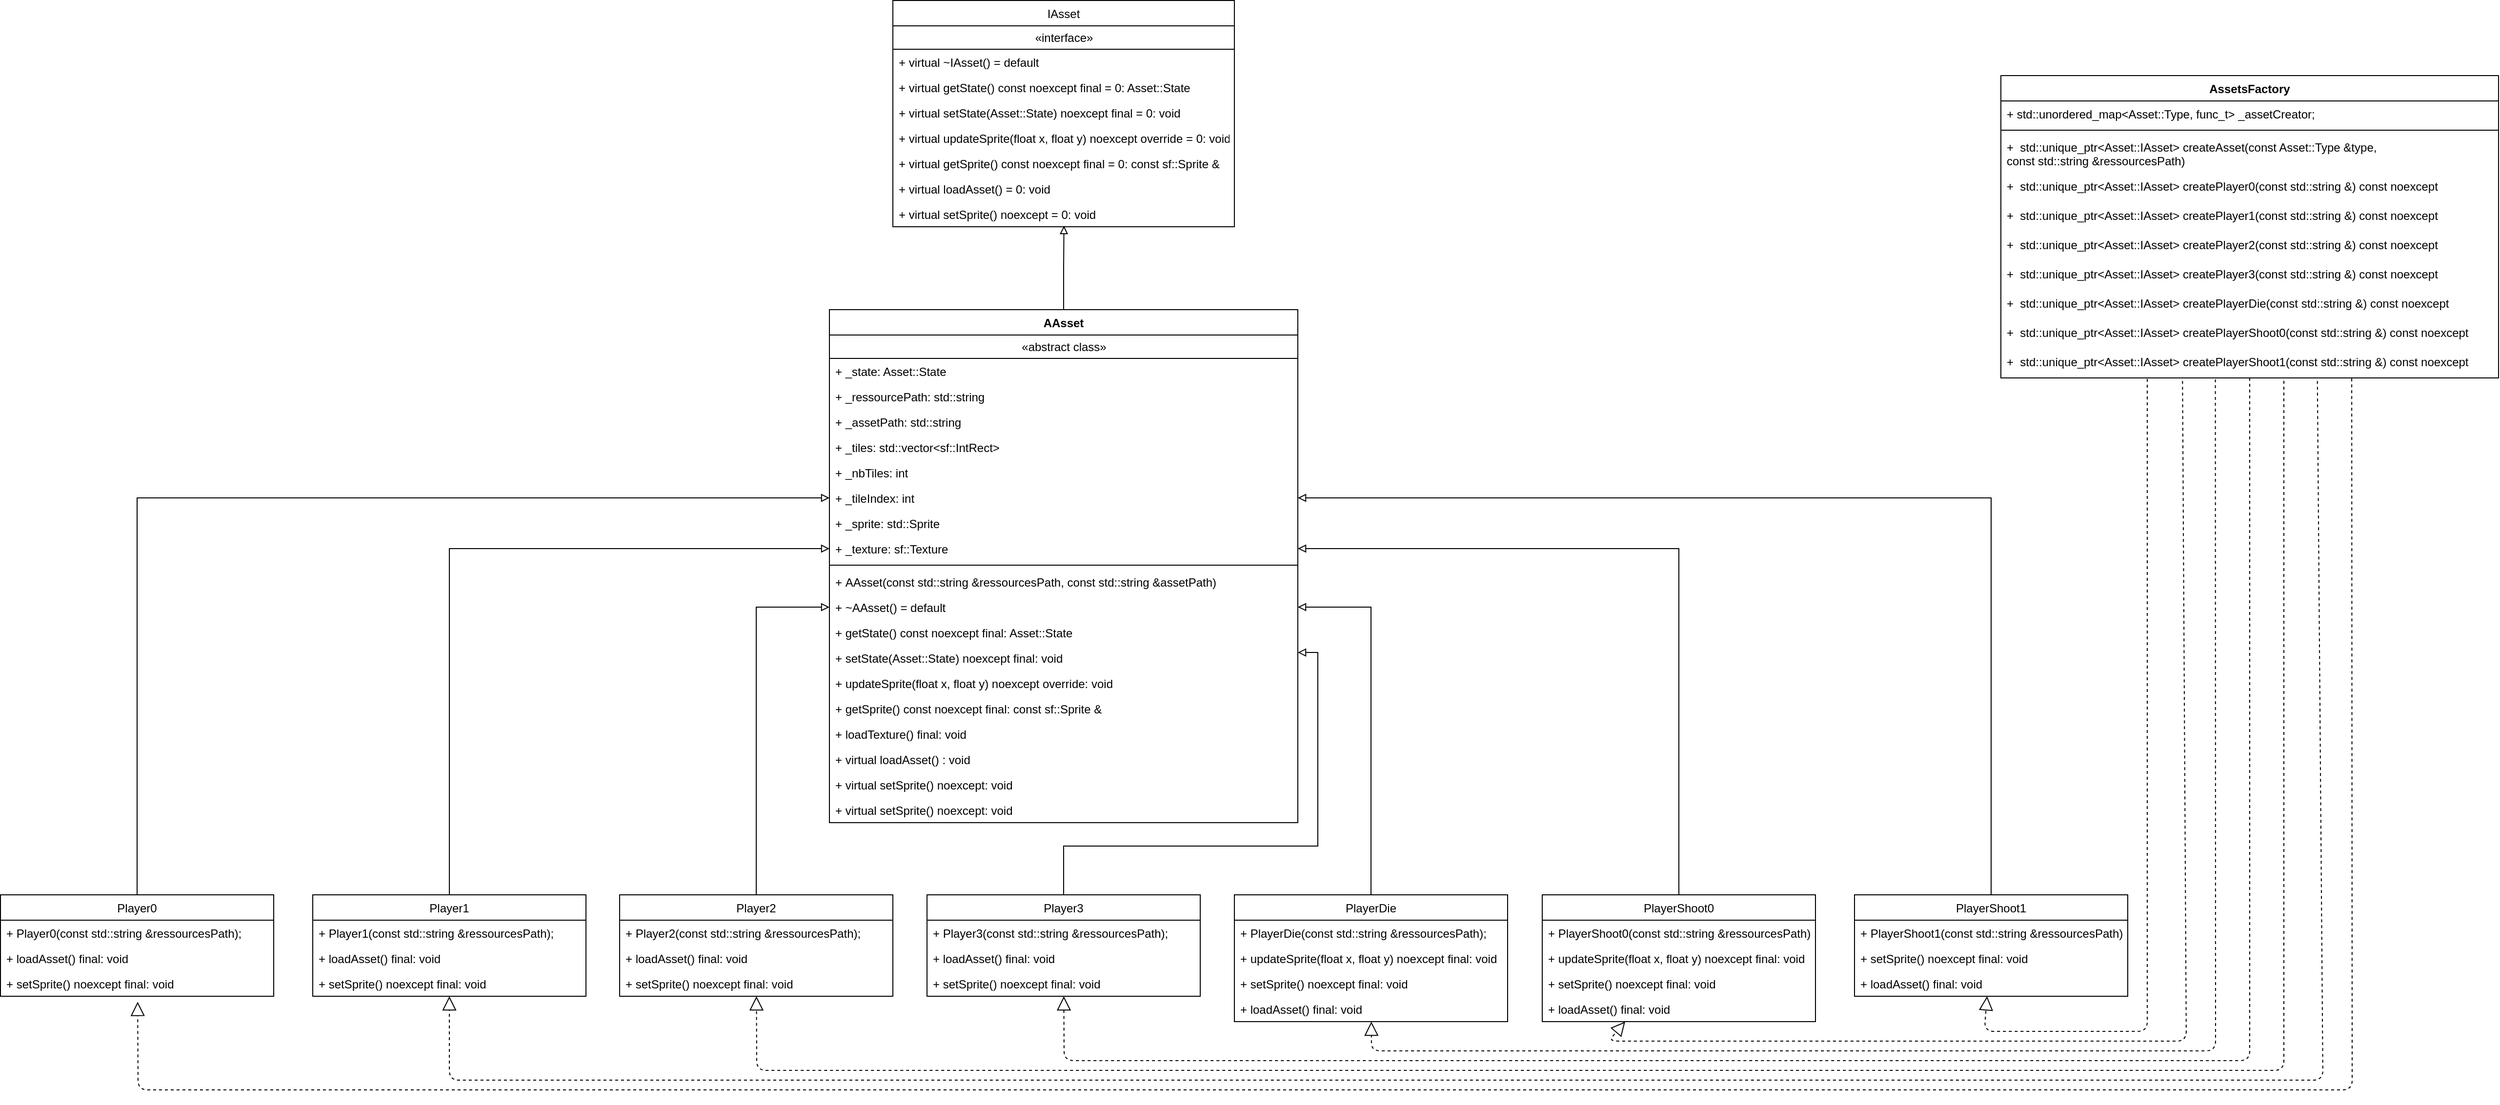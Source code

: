 <mxfile version="12.3.3" type="device" pages="1"><diagram id="gTVXJEyxwlSu2Ftc0sU1" name="Page-1"><mxGraphModel dx="4969" dy="1938" grid="1" gridSize="10" guides="1" tooltips="1" connect="1" arrows="1" fold="1" page="1" pageScale="1" pageWidth="827" pageHeight="1169" math="0" shadow="0"><root><mxCell id="0"/><mxCell id="1" parent="0"/><mxCell id="qdEnnWRHRlEJIzpAlUdT-1" value="AssetsFactory" style="swimlane;fontStyle=1;align=center;verticalAlign=top;childLayout=stackLayout;horizontal=1;startSize=26;horizontalStack=0;resizeParent=1;resizeParentMax=0;resizeLast=0;collapsible=1;marginBottom=0;" vertex="1" parent="1"><mxGeometry x="808.5" y="101.5" width="510" height="310" as="geometry"/></mxCell><mxCell id="qdEnnWRHRlEJIzpAlUdT-2" value="+ std::unordered_map&lt;Asset::Type, func_t&gt; _assetCreator;" style="text;strokeColor=none;fillColor=none;align=left;verticalAlign=top;spacingLeft=4;spacingRight=4;overflow=hidden;rotatable=0;points=[[0,0.5],[1,0.5]];portConstraint=eastwest;" vertex="1" parent="qdEnnWRHRlEJIzpAlUdT-1"><mxGeometry y="26" width="510" height="26" as="geometry"/></mxCell><mxCell id="qdEnnWRHRlEJIzpAlUdT-3" value="" style="line;strokeWidth=1;fillColor=none;align=left;verticalAlign=middle;spacingTop=-1;spacingLeft=3;spacingRight=3;rotatable=0;labelPosition=right;points=[];portConstraint=eastwest;" vertex="1" parent="qdEnnWRHRlEJIzpAlUdT-1"><mxGeometry y="52" width="510" height="8" as="geometry"/></mxCell><mxCell id="qdEnnWRHRlEJIzpAlUdT-4" value="+  std::unique_ptr&lt;Asset::IAsset&gt; createAsset(const Asset::Type &amp;type,&#10;const std::string &amp;ressourcesPath)" style="text;strokeColor=none;fillColor=none;align=left;verticalAlign=top;spacingLeft=4;spacingRight=4;overflow=hidden;rotatable=0;points=[[0,0.5],[1,0.5]];portConstraint=eastwest;" vertex="1" parent="qdEnnWRHRlEJIzpAlUdT-1"><mxGeometry y="60" width="510" height="40" as="geometry"/></mxCell><mxCell id="qdEnnWRHRlEJIzpAlUdT-5" value="+  std::unique_ptr&lt;Asset::IAsset&gt; createPlayer0(const std::string &amp;) const noexcept&#10;" style="text;strokeColor=none;fillColor=none;align=left;verticalAlign=top;spacingLeft=4;spacingRight=4;overflow=hidden;rotatable=0;points=[[0,0.5],[1,0.5]];portConstraint=eastwest;" vertex="1" parent="qdEnnWRHRlEJIzpAlUdT-1"><mxGeometry y="100" width="510" height="30" as="geometry"/></mxCell><mxCell id="qdEnnWRHRlEJIzpAlUdT-7" value="+  std::unique_ptr&lt;Asset::IAsset&gt; createPlayer1(const std::string &amp;) const noexcept" style="text;strokeColor=none;fillColor=none;align=left;verticalAlign=top;spacingLeft=4;spacingRight=4;overflow=hidden;rotatable=0;points=[[0,0.5],[1,0.5]];portConstraint=eastwest;" vertex="1" parent="qdEnnWRHRlEJIzpAlUdT-1"><mxGeometry y="130" width="510" height="30" as="geometry"/></mxCell><mxCell id="qdEnnWRHRlEJIzpAlUdT-8" value="+  std::unique_ptr&lt;Asset::IAsset&gt; createPlayer2(const std::string &amp;) const noexcept" style="text;strokeColor=none;fillColor=none;align=left;verticalAlign=top;spacingLeft=4;spacingRight=4;overflow=hidden;rotatable=0;points=[[0,0.5],[1,0.5]];portConstraint=eastwest;" vertex="1" parent="qdEnnWRHRlEJIzpAlUdT-1"><mxGeometry y="160" width="510" height="30" as="geometry"/></mxCell><mxCell id="qdEnnWRHRlEJIzpAlUdT-9" value="+  std::unique_ptr&lt;Asset::IAsset&gt; createPlayer3(const std::string &amp;) const noexcept" style="text;strokeColor=none;fillColor=none;align=left;verticalAlign=top;spacingLeft=4;spacingRight=4;overflow=hidden;rotatable=0;points=[[0,0.5],[1,0.5]];portConstraint=eastwest;" vertex="1" parent="qdEnnWRHRlEJIzpAlUdT-1"><mxGeometry y="190" width="510" height="30" as="geometry"/></mxCell><mxCell id="qdEnnWRHRlEJIzpAlUdT-10" value="+  std::unique_ptr&lt;Asset::IAsset&gt; createPlayerDie(const std::string &amp;) const noexcept" style="text;strokeColor=none;fillColor=none;align=left;verticalAlign=top;spacingLeft=4;spacingRight=4;overflow=hidden;rotatable=0;points=[[0,0.5],[1,0.5]];portConstraint=eastwest;" vertex="1" parent="qdEnnWRHRlEJIzpAlUdT-1"><mxGeometry y="220" width="510" height="30" as="geometry"/></mxCell><mxCell id="qdEnnWRHRlEJIzpAlUdT-11" value="+  std::unique_ptr&lt;Asset::IAsset&gt; createPlayerShoot0(const std::string &amp;) const noexcept" style="text;strokeColor=none;fillColor=none;align=left;verticalAlign=top;spacingLeft=4;spacingRight=4;overflow=hidden;rotatable=0;points=[[0,0.5],[1,0.5]];portConstraint=eastwest;" vertex="1" parent="qdEnnWRHRlEJIzpAlUdT-1"><mxGeometry y="250" width="510" height="30" as="geometry"/></mxCell><mxCell id="qdEnnWRHRlEJIzpAlUdT-12" value="+  std::unique_ptr&lt;Asset::IAsset&gt; createPlayerShoot1(const std::string &amp;) const noexcept" style="text;strokeColor=none;fillColor=none;align=left;verticalAlign=top;spacingLeft=4;spacingRight=4;overflow=hidden;rotatable=0;points=[[0,0.5],[1,0.5]];portConstraint=eastwest;" vertex="1" parent="qdEnnWRHRlEJIzpAlUdT-1"><mxGeometry y="280" width="510" height="30" as="geometry"/></mxCell><mxCell id="qdEnnWRHRlEJIzpAlUdT-95" style="edgeStyle=orthogonalEdgeStyle;rounded=0;orthogonalLoop=1;jettySize=auto;html=1;exitX=0.5;exitY=0;exitDx=0;exitDy=0;endArrow=block;endFill=0;entryX=0.501;entryY=0.962;entryDx=0;entryDy=0;entryPerimeter=0;" edge="1" parent="1" source="qdEnnWRHRlEJIzpAlUdT-14" target="qdEnnWRHRlEJIzpAlUdT-44"><mxGeometry relative="1" as="geometry"><mxPoint x="-151.5" y="281.5" as="targetPoint"/></mxGeometry></mxCell><mxCell id="qdEnnWRHRlEJIzpAlUdT-14" value="AAsset" style="swimlane;fontStyle=1;align=center;verticalAlign=top;childLayout=stackLayout;horizontal=1;startSize=26;horizontalStack=0;resizeParent=1;resizeParentMax=0;resizeLast=0;collapsible=1;marginBottom=0;" vertex="1" parent="1"><mxGeometry x="-392" y="341.5" width="480" height="526" as="geometry"/></mxCell><mxCell id="qdEnnWRHRlEJIzpAlUdT-78" value="«abstract class»" style="html=1;" vertex="1" parent="qdEnnWRHRlEJIzpAlUdT-14"><mxGeometry y="26" width="480" height="24" as="geometry"/></mxCell><mxCell id="qdEnnWRHRlEJIzpAlUdT-15" value="+ _state: Asset::State" style="text;strokeColor=none;fillColor=none;align=left;verticalAlign=top;spacingLeft=4;spacingRight=4;overflow=hidden;rotatable=0;points=[[0,0.5],[1,0.5]];portConstraint=eastwest;" vertex="1" parent="qdEnnWRHRlEJIzpAlUdT-14"><mxGeometry y="50" width="480" height="26" as="geometry"/></mxCell><mxCell id="qdEnnWRHRlEJIzpAlUdT-20" value="+ _ressourcePath: std::string" style="text;strokeColor=none;fillColor=none;align=left;verticalAlign=top;spacingLeft=4;spacingRight=4;overflow=hidden;rotatable=0;points=[[0,0.5],[1,0.5]];portConstraint=eastwest;" vertex="1" parent="qdEnnWRHRlEJIzpAlUdT-14"><mxGeometry y="76" width="480" height="26" as="geometry"/></mxCell><mxCell id="qdEnnWRHRlEJIzpAlUdT-18" value="+ _assetPath: std::string" style="text;strokeColor=none;fillColor=none;align=left;verticalAlign=top;spacingLeft=4;spacingRight=4;overflow=hidden;rotatable=0;points=[[0,0.5],[1,0.5]];portConstraint=eastwest;" vertex="1" parent="qdEnnWRHRlEJIzpAlUdT-14"><mxGeometry y="102" width="480" height="26" as="geometry"/></mxCell><mxCell id="qdEnnWRHRlEJIzpAlUdT-31" value="+ _tiles: std::vector&lt;sf::IntRect&gt;" style="text;strokeColor=none;fillColor=none;align=left;verticalAlign=top;spacingLeft=4;spacingRight=4;overflow=hidden;rotatable=0;points=[[0,0.5],[1,0.5]];portConstraint=eastwest;" vertex="1" parent="qdEnnWRHRlEJIzpAlUdT-14"><mxGeometry y="128" width="480" height="26" as="geometry"/></mxCell><mxCell id="qdEnnWRHRlEJIzpAlUdT-28" value="+ _nbTiles: int" style="text;strokeColor=none;fillColor=none;align=left;verticalAlign=top;spacingLeft=4;spacingRight=4;overflow=hidden;rotatable=0;points=[[0,0.5],[1,0.5]];portConstraint=eastwest;" vertex="1" parent="qdEnnWRHRlEJIzpAlUdT-14"><mxGeometry y="154" width="480" height="26" as="geometry"/></mxCell><mxCell id="qdEnnWRHRlEJIzpAlUdT-32" value="+ _tileIndex: int" style="text;strokeColor=none;fillColor=none;align=left;verticalAlign=top;spacingLeft=4;spacingRight=4;overflow=hidden;rotatable=0;points=[[0,0.5],[1,0.5]];portConstraint=eastwest;" vertex="1" parent="qdEnnWRHRlEJIzpAlUdT-14"><mxGeometry y="180" width="480" height="26" as="geometry"/></mxCell><mxCell id="qdEnnWRHRlEJIzpAlUdT-30" value="+ _sprite: std::Sprite" style="text;strokeColor=none;fillColor=none;align=left;verticalAlign=top;spacingLeft=4;spacingRight=4;overflow=hidden;rotatable=0;points=[[0,0.5],[1,0.5]];portConstraint=eastwest;" vertex="1" parent="qdEnnWRHRlEJIzpAlUdT-14"><mxGeometry y="206" width="480" height="26" as="geometry"/></mxCell><mxCell id="qdEnnWRHRlEJIzpAlUdT-29" value="+ _texture: sf::Texture" style="text;strokeColor=none;fillColor=none;align=left;verticalAlign=top;spacingLeft=4;spacingRight=4;overflow=hidden;rotatable=0;points=[[0,0.5],[1,0.5]];portConstraint=eastwest;" vertex="1" parent="qdEnnWRHRlEJIzpAlUdT-14"><mxGeometry y="232" width="480" height="26" as="geometry"/></mxCell><mxCell id="qdEnnWRHRlEJIzpAlUdT-16" value="" style="line;strokeWidth=1;fillColor=none;align=left;verticalAlign=middle;spacingTop=-1;spacingLeft=3;spacingRight=3;rotatable=0;labelPosition=right;points=[];portConstraint=eastwest;" vertex="1" parent="qdEnnWRHRlEJIzpAlUdT-14"><mxGeometry y="258" width="480" height="8" as="geometry"/></mxCell><mxCell id="qdEnnWRHRlEJIzpAlUdT-17" value="+ AAsset(const std::string &amp;ressourcesPath, const std::string &amp;assetPath)&#10;&#10;" style="text;strokeColor=none;fillColor=none;align=left;verticalAlign=top;spacingLeft=4;spacingRight=4;overflow=hidden;rotatable=0;points=[[0,0.5],[1,0.5]];portConstraint=eastwest;" vertex="1" parent="qdEnnWRHRlEJIzpAlUdT-14"><mxGeometry y="266" width="480" height="26" as="geometry"/></mxCell><mxCell id="qdEnnWRHRlEJIzpAlUdT-37" value="+ ~AAsset() = default&#10;" style="text;strokeColor=none;fillColor=none;align=left;verticalAlign=top;spacingLeft=4;spacingRight=4;overflow=hidden;rotatable=0;points=[[0,0.5],[1,0.5]];portConstraint=eastwest;" vertex="1" parent="qdEnnWRHRlEJIzpAlUdT-14"><mxGeometry y="292" width="480" height="26" as="geometry"/></mxCell><mxCell id="qdEnnWRHRlEJIzpAlUdT-21" value="+ getState() const noexcept final: Asset::State" style="text;strokeColor=none;fillColor=none;align=left;verticalAlign=top;spacingLeft=4;spacingRight=4;overflow=hidden;rotatable=0;points=[[0,0.5],[1,0.5]];portConstraint=eastwest;" vertex="1" parent="qdEnnWRHRlEJIzpAlUdT-14"><mxGeometry y="318" width="480" height="26" as="geometry"/></mxCell><mxCell id="qdEnnWRHRlEJIzpAlUdT-22" value="+ setState(Asset::State) noexcept final: void" style="text;strokeColor=none;fillColor=none;align=left;verticalAlign=top;spacingLeft=4;spacingRight=4;overflow=hidden;rotatable=0;points=[[0,0.5],[1,0.5]];portConstraint=eastwest;" vertex="1" parent="qdEnnWRHRlEJIzpAlUdT-14"><mxGeometry y="344" width="480" height="26" as="geometry"/></mxCell><mxCell id="qdEnnWRHRlEJIzpAlUdT-23" value="+ updateSprite(float x, float y) noexcept override: void" style="text;strokeColor=none;fillColor=none;align=left;verticalAlign=top;spacingLeft=4;spacingRight=4;overflow=hidden;rotatable=0;points=[[0,0.5],[1,0.5]];portConstraint=eastwest;" vertex="1" parent="qdEnnWRHRlEJIzpAlUdT-14"><mxGeometry y="370" width="480" height="26" as="geometry"/></mxCell><mxCell id="qdEnnWRHRlEJIzpAlUdT-24" value="+ getSprite() const noexcept final: const sf::Sprite &amp;" style="text;strokeColor=none;fillColor=none;align=left;verticalAlign=top;spacingLeft=4;spacingRight=4;overflow=hidden;rotatable=0;points=[[0,0.5],[1,0.5]];portConstraint=eastwest;" vertex="1" parent="qdEnnWRHRlEJIzpAlUdT-14"><mxGeometry y="396" width="480" height="26" as="geometry"/></mxCell><mxCell id="qdEnnWRHRlEJIzpAlUdT-25" value="+ loadTexture() final: void" style="text;strokeColor=none;fillColor=none;align=left;verticalAlign=top;spacingLeft=4;spacingRight=4;overflow=hidden;rotatable=0;points=[[0,0.5],[1,0.5]];portConstraint=eastwest;" vertex="1" parent="qdEnnWRHRlEJIzpAlUdT-14"><mxGeometry y="422" width="480" height="26" as="geometry"/></mxCell><mxCell id="qdEnnWRHRlEJIzpAlUdT-26" value="+ virtual loadAsset() : void" style="text;strokeColor=none;fillColor=none;align=left;verticalAlign=top;spacingLeft=4;spacingRight=4;overflow=hidden;rotatable=0;points=[[0,0.5],[1,0.5]];portConstraint=eastwest;" vertex="1" parent="qdEnnWRHRlEJIzpAlUdT-14"><mxGeometry y="448" width="480" height="26" as="geometry"/></mxCell><mxCell id="qdEnnWRHRlEJIzpAlUdT-27" value="+ virtual setSprite() noexcept: void" style="text;strokeColor=none;fillColor=none;align=left;verticalAlign=top;spacingLeft=4;spacingRight=4;overflow=hidden;rotatable=0;points=[[0,0.5],[1,0.5]];portConstraint=eastwest;" vertex="1" parent="qdEnnWRHRlEJIzpAlUdT-14"><mxGeometry y="474" width="480" height="26" as="geometry"/></mxCell><mxCell id="qdEnnWRHRlEJIzpAlUdT-106" value="+ virtual setSprite() noexcept: void" style="text;strokeColor=none;fillColor=none;align=left;verticalAlign=top;spacingLeft=4;spacingRight=4;overflow=hidden;rotatable=0;points=[[0,0.5],[1,0.5]];portConstraint=eastwest;" vertex="1" parent="qdEnnWRHRlEJIzpAlUdT-14"><mxGeometry y="500" width="480" height="26" as="geometry"/></mxCell><mxCell id="qdEnnWRHRlEJIzpAlUdT-33" value="IAsset" style="swimlane;fontStyle=0;childLayout=stackLayout;horizontal=1;startSize=26;fillColor=none;horizontalStack=0;resizeParent=1;resizeParentMax=0;resizeLast=0;collapsible=1;marginBottom=0;" vertex="1" parent="1"><mxGeometry x="-327" y="24.5" width="350" height="232" as="geometry"/></mxCell><mxCell id="qdEnnWRHRlEJIzpAlUdT-13" value="«interface»" style="html=1;" vertex="1" parent="qdEnnWRHRlEJIzpAlUdT-33"><mxGeometry y="26" width="350" height="24" as="geometry"/></mxCell><mxCell id="qdEnnWRHRlEJIzpAlUdT-38" value="+ virtual ~IAsset() = default&#10;" style="text;strokeColor=none;fillColor=none;align=left;verticalAlign=top;spacingLeft=4;spacingRight=4;overflow=hidden;rotatable=0;points=[[0,0.5],[1,0.5]];portConstraint=eastwest;" vertex="1" parent="qdEnnWRHRlEJIzpAlUdT-33"><mxGeometry y="50" width="350" height="26" as="geometry"/></mxCell><mxCell id="qdEnnWRHRlEJIzpAlUdT-39" value="+ virtual getState() const noexcept final = 0: Asset::State" style="text;strokeColor=none;fillColor=none;align=left;verticalAlign=top;spacingLeft=4;spacingRight=4;overflow=hidden;rotatable=0;points=[[0,0.5],[1,0.5]];portConstraint=eastwest;" vertex="1" parent="qdEnnWRHRlEJIzpAlUdT-33"><mxGeometry y="76" width="350" height="26" as="geometry"/></mxCell><mxCell id="qdEnnWRHRlEJIzpAlUdT-40" value="+ virtual setState(Asset::State) noexcept final = 0: void" style="text;strokeColor=none;fillColor=none;align=left;verticalAlign=top;spacingLeft=4;spacingRight=4;overflow=hidden;rotatable=0;points=[[0,0.5],[1,0.5]];portConstraint=eastwest;" vertex="1" parent="qdEnnWRHRlEJIzpAlUdT-33"><mxGeometry y="102" width="350" height="26" as="geometry"/></mxCell><mxCell id="qdEnnWRHRlEJIzpAlUdT-41" value="+ virtual updateSprite(float x, float y) noexcept override = 0: void" style="text;strokeColor=none;fillColor=none;align=left;verticalAlign=top;spacingLeft=4;spacingRight=4;overflow=hidden;rotatable=0;points=[[0,0.5],[1,0.5]];portConstraint=eastwest;" vertex="1" parent="qdEnnWRHRlEJIzpAlUdT-33"><mxGeometry y="128" width="350" height="26" as="geometry"/></mxCell><mxCell id="qdEnnWRHRlEJIzpAlUdT-42" value="+ virtual getSprite() const noexcept final = 0: const sf::Sprite &amp;" style="text;strokeColor=none;fillColor=none;align=left;verticalAlign=top;spacingLeft=4;spacingRight=4;overflow=hidden;rotatable=0;points=[[0,0.5],[1,0.5]];portConstraint=eastwest;" vertex="1" parent="qdEnnWRHRlEJIzpAlUdT-33"><mxGeometry y="154" width="350" height="26" as="geometry"/></mxCell><mxCell id="qdEnnWRHRlEJIzpAlUdT-43" value="+ virtual loadAsset() = 0: void" style="text;strokeColor=none;fillColor=none;align=left;verticalAlign=top;spacingLeft=4;spacingRight=4;overflow=hidden;rotatable=0;points=[[0,0.5],[1,0.5]];portConstraint=eastwest;" vertex="1" parent="qdEnnWRHRlEJIzpAlUdT-33"><mxGeometry y="180" width="350" height="26" as="geometry"/></mxCell><mxCell id="qdEnnWRHRlEJIzpAlUdT-44" value="+ virtual setSprite() noexcept = 0: void" style="text;strokeColor=none;fillColor=none;align=left;verticalAlign=top;spacingLeft=4;spacingRight=4;overflow=hidden;rotatable=0;points=[[0,0.5],[1,0.5]];portConstraint=eastwest;" vertex="1" parent="qdEnnWRHRlEJIzpAlUdT-33"><mxGeometry y="206" width="350" height="26" as="geometry"/></mxCell><mxCell id="qdEnnWRHRlEJIzpAlUdT-102" style="edgeStyle=orthogonalEdgeStyle;rounded=0;orthogonalLoop=1;jettySize=auto;html=1;exitX=0.5;exitY=0;exitDx=0;exitDy=0;entryX=0;entryY=0.5;entryDx=0;entryDy=0;endArrow=block;endFill=0;" edge="1" parent="1" source="qdEnnWRHRlEJIzpAlUdT-45" target="qdEnnWRHRlEJIzpAlUdT-32"><mxGeometry relative="1" as="geometry"/></mxCell><mxCell id="qdEnnWRHRlEJIzpAlUdT-45" value="Player0" style="swimlane;fontStyle=0;childLayout=stackLayout;horizontal=1;startSize=26;fillColor=none;horizontalStack=0;resizeParent=1;resizeParentMax=0;resizeLast=0;collapsible=1;marginBottom=0;" vertex="1" parent="1"><mxGeometry x="-1241.5" y="941.5" width="280" height="104" as="geometry"/></mxCell><mxCell id="qdEnnWRHRlEJIzpAlUdT-46" value="+ Player0(const std::string &amp;ressourcesPath);" style="text;strokeColor=none;fillColor=none;align=left;verticalAlign=top;spacingLeft=4;spacingRight=4;overflow=hidden;rotatable=0;points=[[0,0.5],[1,0.5]];portConstraint=eastwest;" vertex="1" parent="qdEnnWRHRlEJIzpAlUdT-45"><mxGeometry y="26" width="280" height="26" as="geometry"/></mxCell><mxCell id="qdEnnWRHRlEJIzpAlUdT-49" value="+ loadAsset() final: void" style="text;strokeColor=none;fillColor=none;align=left;verticalAlign=top;spacingLeft=4;spacingRight=4;overflow=hidden;rotatable=0;points=[[0,0.5],[1,0.5]];portConstraint=eastwest;" vertex="1" parent="qdEnnWRHRlEJIzpAlUdT-45"><mxGeometry y="52" width="280" height="26" as="geometry"/></mxCell><mxCell id="qdEnnWRHRlEJIzpAlUdT-50" value="+ setSprite() noexcept final: void" style="text;strokeColor=none;fillColor=none;align=left;verticalAlign=top;spacingLeft=4;spacingRight=4;overflow=hidden;rotatable=0;points=[[0,0.5],[1,0.5]];portConstraint=eastwest;" vertex="1" parent="qdEnnWRHRlEJIzpAlUdT-45"><mxGeometry y="78" width="280" height="26" as="geometry"/></mxCell><mxCell id="qdEnnWRHRlEJIzpAlUdT-101" style="edgeStyle=orthogonalEdgeStyle;rounded=0;orthogonalLoop=1;jettySize=auto;html=1;exitX=0.5;exitY=0;exitDx=0;exitDy=0;entryX=0;entryY=0.5;entryDx=0;entryDy=0;endArrow=block;endFill=0;" edge="1" parent="1" source="qdEnnWRHRlEJIzpAlUdT-51" target="qdEnnWRHRlEJIzpAlUdT-29"><mxGeometry relative="1" as="geometry"/></mxCell><mxCell id="qdEnnWRHRlEJIzpAlUdT-51" value="Player1" style="swimlane;fontStyle=0;childLayout=stackLayout;horizontal=1;startSize=26;fillColor=none;horizontalStack=0;resizeParent=1;resizeParentMax=0;resizeLast=0;collapsible=1;marginBottom=0;" vertex="1" parent="1"><mxGeometry x="-921.5" y="941.5" width="280" height="104" as="geometry"/></mxCell><mxCell id="qdEnnWRHRlEJIzpAlUdT-52" value="+ Player1(const std::string &amp;ressourcesPath);" style="text;strokeColor=none;fillColor=none;align=left;verticalAlign=top;spacingLeft=4;spacingRight=4;overflow=hidden;rotatable=0;points=[[0,0.5],[1,0.5]];portConstraint=eastwest;" vertex="1" parent="qdEnnWRHRlEJIzpAlUdT-51"><mxGeometry y="26" width="280" height="26" as="geometry"/></mxCell><mxCell id="qdEnnWRHRlEJIzpAlUdT-53" value="+ loadAsset() final: void" style="text;strokeColor=none;fillColor=none;align=left;verticalAlign=top;spacingLeft=4;spacingRight=4;overflow=hidden;rotatable=0;points=[[0,0.5],[1,0.5]];portConstraint=eastwest;" vertex="1" parent="qdEnnWRHRlEJIzpAlUdT-51"><mxGeometry y="52" width="280" height="26" as="geometry"/></mxCell><mxCell id="qdEnnWRHRlEJIzpAlUdT-54" value="+ setSprite() noexcept final: void" style="text;strokeColor=none;fillColor=none;align=left;verticalAlign=top;spacingLeft=4;spacingRight=4;overflow=hidden;rotatable=0;points=[[0,0.5],[1,0.5]];portConstraint=eastwest;" vertex="1" parent="qdEnnWRHRlEJIzpAlUdT-51"><mxGeometry y="78" width="280" height="26" as="geometry"/></mxCell><mxCell id="qdEnnWRHRlEJIzpAlUdT-96" style="edgeStyle=orthogonalEdgeStyle;rounded=0;orthogonalLoop=1;jettySize=auto;html=1;exitX=0.5;exitY=0;exitDx=0;exitDy=0;entryX=0;entryY=0.5;entryDx=0;entryDy=0;endArrow=block;endFill=0;" edge="1" parent="1" source="qdEnnWRHRlEJIzpAlUdT-55" target="qdEnnWRHRlEJIzpAlUdT-37"><mxGeometry relative="1" as="geometry"/></mxCell><mxCell id="qdEnnWRHRlEJIzpAlUdT-55" value="Player2" style="swimlane;fontStyle=0;childLayout=stackLayout;horizontal=1;startSize=26;fillColor=none;horizontalStack=0;resizeParent=1;resizeParentMax=0;resizeLast=0;collapsible=1;marginBottom=0;" vertex="1" parent="1"><mxGeometry x="-607" y="941.5" width="280" height="104" as="geometry"/></mxCell><mxCell id="qdEnnWRHRlEJIzpAlUdT-56" value="+ Player2(const std::string &amp;ressourcesPath);" style="text;strokeColor=none;fillColor=none;align=left;verticalAlign=top;spacingLeft=4;spacingRight=4;overflow=hidden;rotatable=0;points=[[0,0.5],[1,0.5]];portConstraint=eastwest;" vertex="1" parent="qdEnnWRHRlEJIzpAlUdT-55"><mxGeometry y="26" width="280" height="26" as="geometry"/></mxCell><mxCell id="qdEnnWRHRlEJIzpAlUdT-57" value="+ loadAsset() final: void" style="text;strokeColor=none;fillColor=none;align=left;verticalAlign=top;spacingLeft=4;spacingRight=4;overflow=hidden;rotatable=0;points=[[0,0.5],[1,0.5]];portConstraint=eastwest;" vertex="1" parent="qdEnnWRHRlEJIzpAlUdT-55"><mxGeometry y="52" width="280" height="26" as="geometry"/></mxCell><mxCell id="qdEnnWRHRlEJIzpAlUdT-58" value="+ setSprite() noexcept final: void" style="text;strokeColor=none;fillColor=none;align=left;verticalAlign=top;spacingLeft=4;spacingRight=4;overflow=hidden;rotatable=0;points=[[0,0.5],[1,0.5]];portConstraint=eastwest;" vertex="1" parent="qdEnnWRHRlEJIzpAlUdT-55"><mxGeometry y="78" width="280" height="26" as="geometry"/></mxCell><mxCell id="qdEnnWRHRlEJIzpAlUdT-105" style="edgeStyle=orthogonalEdgeStyle;rounded=0;orthogonalLoop=1;jettySize=auto;html=1;exitX=0.5;exitY=0;exitDx=0;exitDy=0;endArrow=block;endFill=0;entryX=1;entryY=0.289;entryDx=0;entryDy=0;entryPerimeter=0;" edge="1" parent="1" source="qdEnnWRHRlEJIzpAlUdT-59" target="qdEnnWRHRlEJIzpAlUdT-22"><mxGeometry relative="1" as="geometry"><mxPoint x="-152.5" y="851.5" as="targetPoint"/><Array as="points"><mxPoint x="-151.5" y="891.5"/><mxPoint x="108.5" y="891.5"/><mxPoint x="108.5" y="693.5"/></Array></mxGeometry></mxCell><mxCell id="qdEnnWRHRlEJIzpAlUdT-59" value="Player3" style="swimlane;fontStyle=0;childLayout=stackLayout;horizontal=1;startSize=26;fillColor=none;horizontalStack=0;resizeParent=1;resizeParentMax=0;resizeLast=0;collapsible=1;marginBottom=0;" vertex="1" parent="1"><mxGeometry x="-292" y="941.5" width="280" height="104" as="geometry"/></mxCell><mxCell id="qdEnnWRHRlEJIzpAlUdT-60" value="+ Player3(const std::string &amp;ressourcesPath);" style="text;strokeColor=none;fillColor=none;align=left;verticalAlign=top;spacingLeft=4;spacingRight=4;overflow=hidden;rotatable=0;points=[[0,0.5],[1,0.5]];portConstraint=eastwest;" vertex="1" parent="qdEnnWRHRlEJIzpAlUdT-59"><mxGeometry y="26" width="280" height="26" as="geometry"/></mxCell><mxCell id="qdEnnWRHRlEJIzpAlUdT-61" value="+ loadAsset() final: void" style="text;strokeColor=none;fillColor=none;align=left;verticalAlign=top;spacingLeft=4;spacingRight=4;overflow=hidden;rotatable=0;points=[[0,0.5],[1,0.5]];portConstraint=eastwest;" vertex="1" parent="qdEnnWRHRlEJIzpAlUdT-59"><mxGeometry y="52" width="280" height="26" as="geometry"/></mxCell><mxCell id="qdEnnWRHRlEJIzpAlUdT-62" value="+ setSprite() noexcept final: void" style="text;strokeColor=none;fillColor=none;align=left;verticalAlign=top;spacingLeft=4;spacingRight=4;overflow=hidden;rotatable=0;points=[[0,0.5],[1,0.5]];portConstraint=eastwest;" vertex="1" parent="qdEnnWRHRlEJIzpAlUdT-59"><mxGeometry y="78" width="280" height="26" as="geometry"/></mxCell><mxCell id="qdEnnWRHRlEJIzpAlUdT-104" style="edgeStyle=orthogonalEdgeStyle;rounded=0;orthogonalLoop=1;jettySize=auto;html=1;exitX=0.5;exitY=0;exitDx=0;exitDy=0;entryX=1;entryY=0.5;entryDx=0;entryDy=0;endArrow=block;endFill=0;" edge="1" parent="1" source="qdEnnWRHRlEJIzpAlUdT-63" target="qdEnnWRHRlEJIzpAlUdT-37"><mxGeometry relative="1" as="geometry"/></mxCell><mxCell id="qdEnnWRHRlEJIzpAlUdT-63" value="PlayerDie" style="swimlane;fontStyle=0;childLayout=stackLayout;horizontal=1;startSize=26;fillColor=none;horizontalStack=0;resizeParent=1;resizeParentMax=0;resizeLast=0;collapsible=1;marginBottom=0;" vertex="1" parent="1"><mxGeometry x="23" y="941.5" width="280" height="130" as="geometry"/></mxCell><mxCell id="qdEnnWRHRlEJIzpAlUdT-64" value="+ PlayerDie(const std::string &amp;ressourcesPath);" style="text;strokeColor=none;fillColor=none;align=left;verticalAlign=top;spacingLeft=4;spacingRight=4;overflow=hidden;rotatable=0;points=[[0,0.5],[1,0.5]];portConstraint=eastwest;" vertex="1" parent="qdEnnWRHRlEJIzpAlUdT-63"><mxGeometry y="26" width="280" height="26" as="geometry"/></mxCell><mxCell id="qdEnnWRHRlEJIzpAlUdT-65" value="+ updateSprite(float x, float y) noexcept final: void" style="text;strokeColor=none;fillColor=none;align=left;verticalAlign=top;spacingLeft=4;spacingRight=4;overflow=hidden;rotatable=0;points=[[0,0.5],[1,0.5]];portConstraint=eastwest;" vertex="1" parent="qdEnnWRHRlEJIzpAlUdT-63"><mxGeometry y="52" width="280" height="26" as="geometry"/></mxCell><mxCell id="qdEnnWRHRlEJIzpAlUdT-66" value="+ setSprite() noexcept final: void" style="text;strokeColor=none;fillColor=none;align=left;verticalAlign=top;spacingLeft=4;spacingRight=4;overflow=hidden;rotatable=0;points=[[0,0.5],[1,0.5]];portConstraint=eastwest;" vertex="1" parent="qdEnnWRHRlEJIzpAlUdT-63"><mxGeometry y="78" width="280" height="26" as="geometry"/></mxCell><mxCell id="qdEnnWRHRlEJIzpAlUdT-67" value="+ loadAsset() final: void" style="text;strokeColor=none;fillColor=none;align=left;verticalAlign=top;spacingLeft=4;spacingRight=4;overflow=hidden;rotatable=0;points=[[0,0.5],[1,0.5]];portConstraint=eastwest;" vertex="1" parent="qdEnnWRHRlEJIzpAlUdT-63"><mxGeometry y="104" width="280" height="26" as="geometry"/></mxCell><mxCell id="qdEnnWRHRlEJIzpAlUdT-99" style="edgeStyle=orthogonalEdgeStyle;rounded=0;orthogonalLoop=1;jettySize=auto;html=1;exitX=0.5;exitY=0;exitDx=0;exitDy=0;entryX=1;entryY=0.5;entryDx=0;entryDy=0;endArrow=block;endFill=0;" edge="1" parent="1" source="qdEnnWRHRlEJIzpAlUdT-68" target="qdEnnWRHRlEJIzpAlUdT-29"><mxGeometry relative="1" as="geometry"/></mxCell><mxCell id="qdEnnWRHRlEJIzpAlUdT-68" value="PlayerShoot0" style="swimlane;fontStyle=0;childLayout=stackLayout;horizontal=1;startSize=26;fillColor=none;horizontalStack=0;resizeParent=1;resizeParentMax=0;resizeLast=0;collapsible=1;marginBottom=0;" vertex="1" parent="1"><mxGeometry x="338.5" y="941.5" width="280" height="130" as="geometry"/></mxCell><mxCell id="qdEnnWRHRlEJIzpAlUdT-69" value="+ PlayerShoot0(const std::string &amp;ressourcesPath);" style="text;strokeColor=none;fillColor=none;align=left;verticalAlign=top;spacingLeft=4;spacingRight=4;overflow=hidden;rotatable=0;points=[[0,0.5],[1,0.5]];portConstraint=eastwest;" vertex="1" parent="qdEnnWRHRlEJIzpAlUdT-68"><mxGeometry y="26" width="280" height="26" as="geometry"/></mxCell><mxCell id="qdEnnWRHRlEJIzpAlUdT-70" value="+ updateSprite(float x, float y) noexcept final: void" style="text;strokeColor=none;fillColor=none;align=left;verticalAlign=top;spacingLeft=4;spacingRight=4;overflow=hidden;rotatable=0;points=[[0,0.5],[1,0.5]];portConstraint=eastwest;" vertex="1" parent="qdEnnWRHRlEJIzpAlUdT-68"><mxGeometry y="52" width="280" height="26" as="geometry"/></mxCell><mxCell id="qdEnnWRHRlEJIzpAlUdT-71" value="+ setSprite() noexcept final: void" style="text;strokeColor=none;fillColor=none;align=left;verticalAlign=top;spacingLeft=4;spacingRight=4;overflow=hidden;rotatable=0;points=[[0,0.5],[1,0.5]];portConstraint=eastwest;" vertex="1" parent="qdEnnWRHRlEJIzpAlUdT-68"><mxGeometry y="78" width="280" height="26" as="geometry"/></mxCell><mxCell id="qdEnnWRHRlEJIzpAlUdT-72" value="+ loadAsset() final: void" style="text;strokeColor=none;fillColor=none;align=left;verticalAlign=top;spacingLeft=4;spacingRight=4;overflow=hidden;rotatable=0;points=[[0,0.5],[1,0.5]];portConstraint=eastwest;" vertex="1" parent="qdEnnWRHRlEJIzpAlUdT-68"><mxGeometry y="104" width="280" height="26" as="geometry"/></mxCell><mxCell id="qdEnnWRHRlEJIzpAlUdT-100" style="edgeStyle=orthogonalEdgeStyle;rounded=0;orthogonalLoop=1;jettySize=auto;html=1;exitX=0.5;exitY=0;exitDx=0;exitDy=0;entryX=1;entryY=0.5;entryDx=0;entryDy=0;endArrow=block;endFill=0;" edge="1" parent="1" source="qdEnnWRHRlEJIzpAlUdT-73" target="qdEnnWRHRlEJIzpAlUdT-32"><mxGeometry relative="1" as="geometry"/></mxCell><mxCell id="qdEnnWRHRlEJIzpAlUdT-73" value="PlayerShoot1" style="swimlane;fontStyle=0;childLayout=stackLayout;horizontal=1;startSize=26;fillColor=none;horizontalStack=0;resizeParent=1;resizeParentMax=0;resizeLast=0;collapsible=1;marginBottom=0;" vertex="1" parent="1"><mxGeometry x="658.5" y="941.5" width="280" height="104" as="geometry"/></mxCell><mxCell id="qdEnnWRHRlEJIzpAlUdT-74" value="+ PlayerShoot1(const std::string &amp;ressourcesPath);" style="text;strokeColor=none;fillColor=none;align=left;verticalAlign=top;spacingLeft=4;spacingRight=4;overflow=hidden;rotatable=0;points=[[0,0.5],[1,0.5]];portConstraint=eastwest;" vertex="1" parent="qdEnnWRHRlEJIzpAlUdT-73"><mxGeometry y="26" width="280" height="26" as="geometry"/></mxCell><mxCell id="qdEnnWRHRlEJIzpAlUdT-76" value="+ setSprite() noexcept final: void" style="text;strokeColor=none;fillColor=none;align=left;verticalAlign=top;spacingLeft=4;spacingRight=4;overflow=hidden;rotatable=0;points=[[0,0.5],[1,0.5]];portConstraint=eastwest;" vertex="1" parent="qdEnnWRHRlEJIzpAlUdT-73"><mxGeometry y="52" width="280" height="26" as="geometry"/></mxCell><mxCell id="qdEnnWRHRlEJIzpAlUdT-77" value="+ loadAsset() final: void" style="text;strokeColor=none;fillColor=none;align=left;verticalAlign=top;spacingLeft=4;spacingRight=4;overflow=hidden;rotatable=0;points=[[0,0.5],[1,0.5]];portConstraint=eastwest;" vertex="1" parent="qdEnnWRHRlEJIzpAlUdT-73"><mxGeometry y="78" width="280" height="26" as="geometry"/></mxCell><mxCell id="qdEnnWRHRlEJIzpAlUdT-85" value="" style="endArrow=block;dashed=1;endFill=0;endSize=12;html=1;" edge="1" parent="1" target="qdEnnWRHRlEJIzpAlUdT-73"><mxGeometry width="160" relative="1" as="geometry"><mxPoint x="958.5" y="412.5" as="sourcePoint"/><mxPoint x="788.5" y="1045.5" as="targetPoint"/><Array as="points"><mxPoint x="958.5" y="1081.5"/><mxPoint x="791.5" y="1081.5"/></Array></mxGeometry></mxCell><mxCell id="qdEnnWRHRlEJIzpAlUdT-86" value="" style="endArrow=block;dashed=1;endFill=0;endSize=12;html=1;exitX=0.365;exitY=1.106;exitDx=0;exitDy=0;exitPerimeter=0;" edge="1" parent="1" source="qdEnnWRHRlEJIzpAlUdT-12" target="qdEnnWRHRlEJIzpAlUdT-68"><mxGeometry width="160" relative="1" as="geometry"><mxPoint x="888.5" y="471.5" as="sourcePoint"/><mxPoint x="1048.5" y="471.5" as="targetPoint"/><Array as="points"><mxPoint x="998.5" y="1091.5"/><mxPoint x="406.5" y="1091.5"/></Array></mxGeometry></mxCell><mxCell id="qdEnnWRHRlEJIzpAlUdT-87" value="" style="endArrow=block;dashed=1;endFill=0;endSize=12;html=1;exitX=0.431;exitY=1.052;exitDx=0;exitDy=0;exitPerimeter=0;" edge="1" parent="1" source="qdEnnWRHRlEJIzpAlUdT-12" target="qdEnnWRHRlEJIzpAlUdT-63"><mxGeometry width="160" relative="1" as="geometry"><mxPoint x="-331.5" y="1131.5" as="sourcePoint"/><mxPoint x="128.5" y="961.5" as="targetPoint"/><Array as="points"><mxPoint x="1028.5" y="1101.5"/><mxPoint x="163.5" y="1101.5"/></Array></mxGeometry></mxCell><mxCell id="qdEnnWRHRlEJIzpAlUdT-91" value="" style="endArrow=block;dashed=1;endFill=0;endSize=12;html=1;" edge="1" parent="1" target="qdEnnWRHRlEJIzpAlUdT-59"><mxGeometry width="160" relative="1" as="geometry"><mxPoint x="1063.5" y="411.5" as="sourcePoint"/><mxPoint x="-211.5" y="1061.5" as="targetPoint"/><Array as="points"><mxPoint x="1063.5" y="1111.5"/><mxPoint x="-151.5" y="1111.5"/></Array></mxGeometry></mxCell><mxCell id="qdEnnWRHRlEJIzpAlUdT-92" value="" style="endArrow=block;dashed=1;endFill=0;endSize=12;html=1;" edge="1" parent="1" target="qdEnnWRHRlEJIzpAlUdT-55"><mxGeometry width="160" relative="1" as="geometry"><mxPoint x="1098.5" y="414.5" as="sourcePoint"/><mxPoint x="-831.5" y="1161.5" as="targetPoint"/><Array as="points"><mxPoint x="1098.5" y="1121.5"/><mxPoint x="-466.5" y="1121.5"/></Array></mxGeometry></mxCell><mxCell id="qdEnnWRHRlEJIzpAlUdT-93" value="" style="endArrow=block;dashed=1;endFill=0;endSize=12;html=1;exitX=0.636;exitY=1.106;exitDx=0;exitDy=0;exitPerimeter=0;" edge="1" parent="1" source="qdEnnWRHRlEJIzpAlUdT-12" target="qdEnnWRHRlEJIzpAlUdT-51"><mxGeometry width="160" relative="1" as="geometry"><mxPoint x="-991.5" y="1181.5" as="sourcePoint"/><mxPoint x="-831.5" y="1181.5" as="targetPoint"/><Array as="points"><mxPoint x="1138.5" y="1131.5"/><mxPoint x="-781.5" y="1131.5"/></Array></mxGeometry></mxCell><mxCell id="qdEnnWRHRlEJIzpAlUdT-94" value="" style="endArrow=block;dashed=1;endFill=0;endSize=12;html=1;entryX=0.502;entryY=1.218;entryDx=0;entryDy=0;entryPerimeter=0;exitX=0.705;exitY=1.022;exitDx=0;exitDy=0;exitPerimeter=0;" edge="1" parent="1" source="qdEnnWRHRlEJIzpAlUdT-12" target="qdEnnWRHRlEJIzpAlUdT-50"><mxGeometry width="160" relative="1" as="geometry"><mxPoint x="-1261.5" y="1211.5" as="sourcePoint"/><mxPoint x="-1101.5" y="1211.5" as="targetPoint"/><Array as="points"><mxPoint x="1168.5" y="1141.5"/><mxPoint x="-1100.5" y="1141.5"/></Array></mxGeometry></mxCell></root></mxGraphModel></diagram></mxfile>